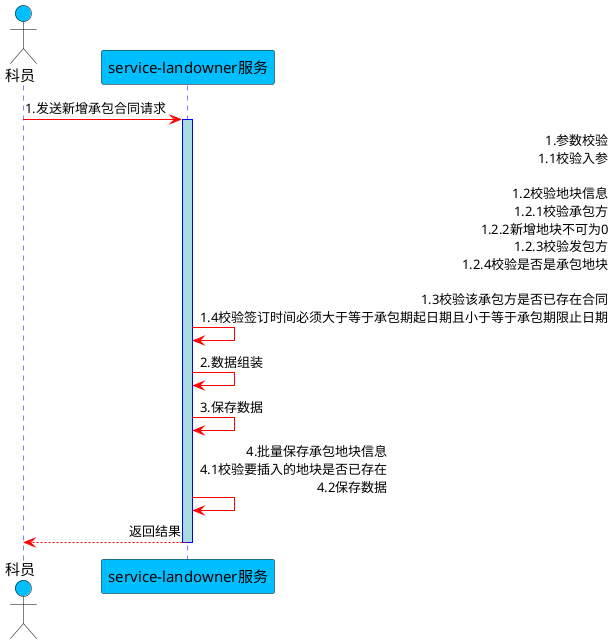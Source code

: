 @startuml
skinparam sequence {
ArrowColor red
ActorBorderColor black
LifeLineBorderColor blue
LifeLineBackgroundColor #A9DCDF


ParticipantBackgroundColor DeepSkyBlue
ParticipantFontName Aapex
ParticipantFontSize 15
ParticipantFontColor black

ActorBackgroundColor DeepSkyBlue
ActorFontColor black
ActorFontSize 15
ActorFontName Aapex
}
skinparam sequenceMessageAlign right
actor 科员
participant "service-landowner服务" as A

科员 -> A: 1.发送新增承包合同请求
activate A

A -> A: 1.参数校验\n1.1校验入参\n\n1.2校验地块信息\n1.2.1校验承包方\n1.2.2新增地块不可为0\n1.2.3校验发包方\n1.2.4校验是否是承包地块\n\n1.3校验该承包方是否已存在合同\n1.4校验签订时间必须大于等于承包期起日期且小于等于承包期限止日期

A -> A: 2.数据组装
A -> A: 3.保存数据

A -> A: 4.批量保存承包地块信息\n4.1校验要插入的地块是否已存在\n4.2保存数据

A --> 科员: 返回结果
deactivate A

@enduml


